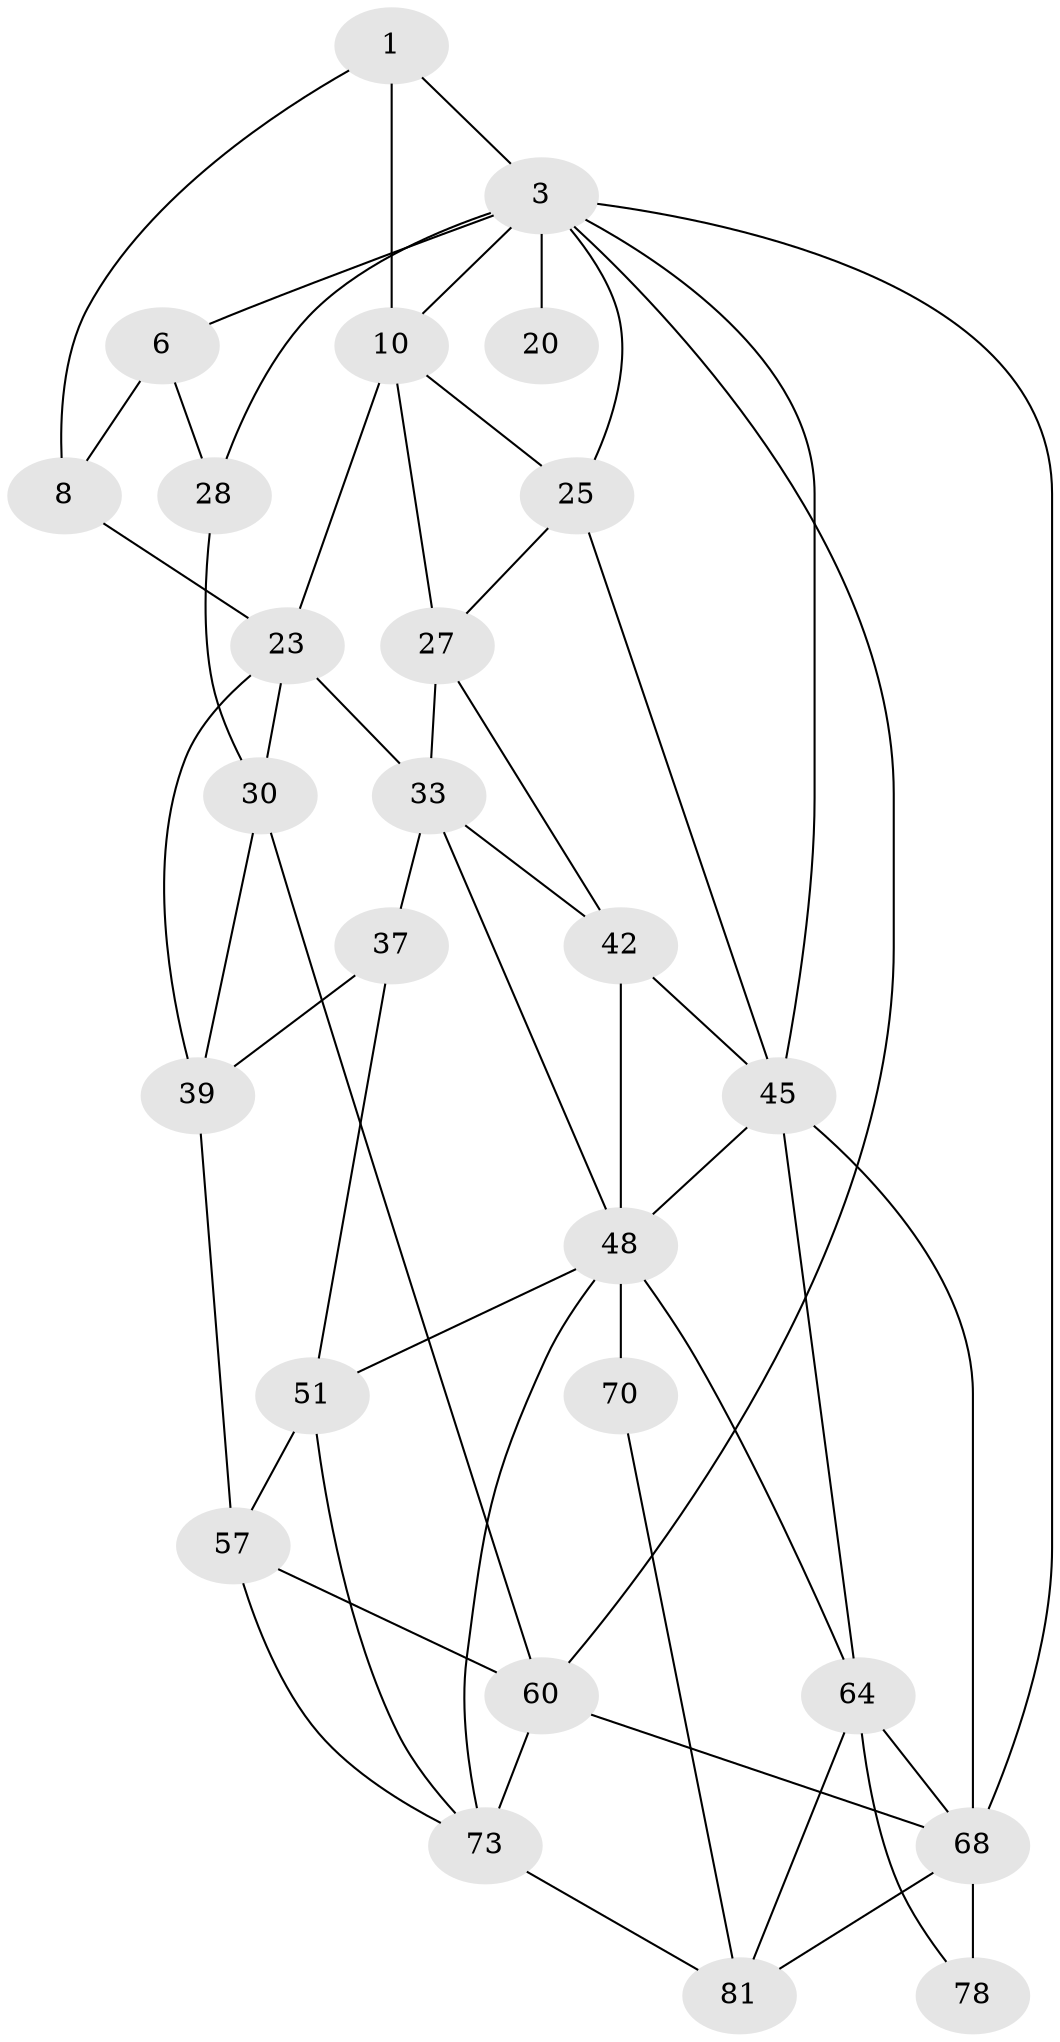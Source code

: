 // original degree distribution, {3: 0.023809523809523808, 4: 0.25, 6: 0.2261904761904762, 5: 0.5}
// Generated by graph-tools (version 1.1) at 2025/21/03/04/25 18:21:40]
// undirected, 26 vertices, 55 edges
graph export_dot {
graph [start="1"]
  node [color=gray90,style=filled];
  1 [pos="+0.4516601777318934+0",super="+2+7"];
  3 [pos="+0.8921888954108829+0",super="+4+13"];
  6 [pos="+0.27295364916078424+0",super="+9"];
  8 [pos="+0.24288296721102673+0.2385243027324443"];
  10 [pos="+0.7316813631390273+0.09277892029784515",super="+11"];
  20 [pos="+1+0.3568020120341025"];
  23 [pos="+0.32203030824512824+0.33717538906099725",super="+24"];
  25 [pos="+0.8456219100727977+0.3741356166608066",super="+35"];
  27 [pos="+0.590454572166727+0.3698353265595357",super="+32"];
  28 [pos="+0+0.2249246613339364"];
  30 [pos="+0.16105569774111028+0.542453437748041",super="+31"];
  33 [pos="+0.4320778865504556+0.4480699214163155",super="+34+40"];
  37 [pos="+0.37638103907802684+0.5017800051226226",super="+38+41"];
  39 [pos="+0.3073189142961387+0.5920751790990201",super="+52"];
  42 [pos="+0.5961950015933308+0.4976449957311569",super="+47"];
  45 [pos="+0.8300633882419762+0.593053326052215",super="+46+54"];
  48 [pos="+0.6533623847618197+0.6388629201346901",super="+55+49"];
  51 [pos="+0.41223347477837347+0.6549757824842769",super="+53"];
  57 [pos="+0.29878294357733354+0.6882556114826837",super="+58+72"];
  60 [pos="+0+0.9745179852181621",super="+61"];
  64 [pos="+0.8479706353331606+0.8094934758691651",super="+65"];
  68 [pos="+1+1",super="+80+69"];
  70 [pos="+0.6085509701235662+0.8436748778911036"];
  73 [pos="+0.4731799258413408+0.8674961815004821",super="+74"];
  78 [pos="+0.9435206635674669+0.9392785443460459"];
  81 [pos="+0.8280295042690808+1",super="+82"];
  1 -- 10 [weight=2];
  1 -- 3;
  1 -- 8;
  3 -- 68;
  3 -- 6;
  3 -- 28;
  3 -- 60;
  3 -- 20 [weight=3];
  3 -- 25;
  3 -- 10;
  3 -- 45 [weight=2];
  6 -- 8;
  6 -- 28;
  8 -- 23;
  10 -- 23;
  10 -- 25;
  10 -- 27 [weight=2];
  23 -- 33;
  23 -- 39;
  23 -- 30;
  25 -- 27;
  25 -- 45;
  27 -- 42;
  27 -- 33;
  28 -- 30;
  30 -- 39;
  30 -- 60;
  33 -- 37 [weight=2];
  33 -- 48;
  33 -- 42;
  37 -- 39;
  37 -- 51 [weight=2];
  39 -- 57;
  42 -- 48;
  42 -- 45;
  45 -- 48;
  45 -- 64;
  45 -- 68;
  48 -- 70 [weight=2];
  48 -- 64;
  48 -- 51;
  48 -- 73;
  51 -- 57;
  51 -- 73;
  57 -- 60;
  57 -- 73;
  60 -- 68;
  60 -- 73 [weight=2];
  64 -- 68;
  64 -- 81;
  64 -- 78;
  68 -- 81;
  68 -- 78 [weight=2];
  70 -- 81;
  73 -- 81;
}
